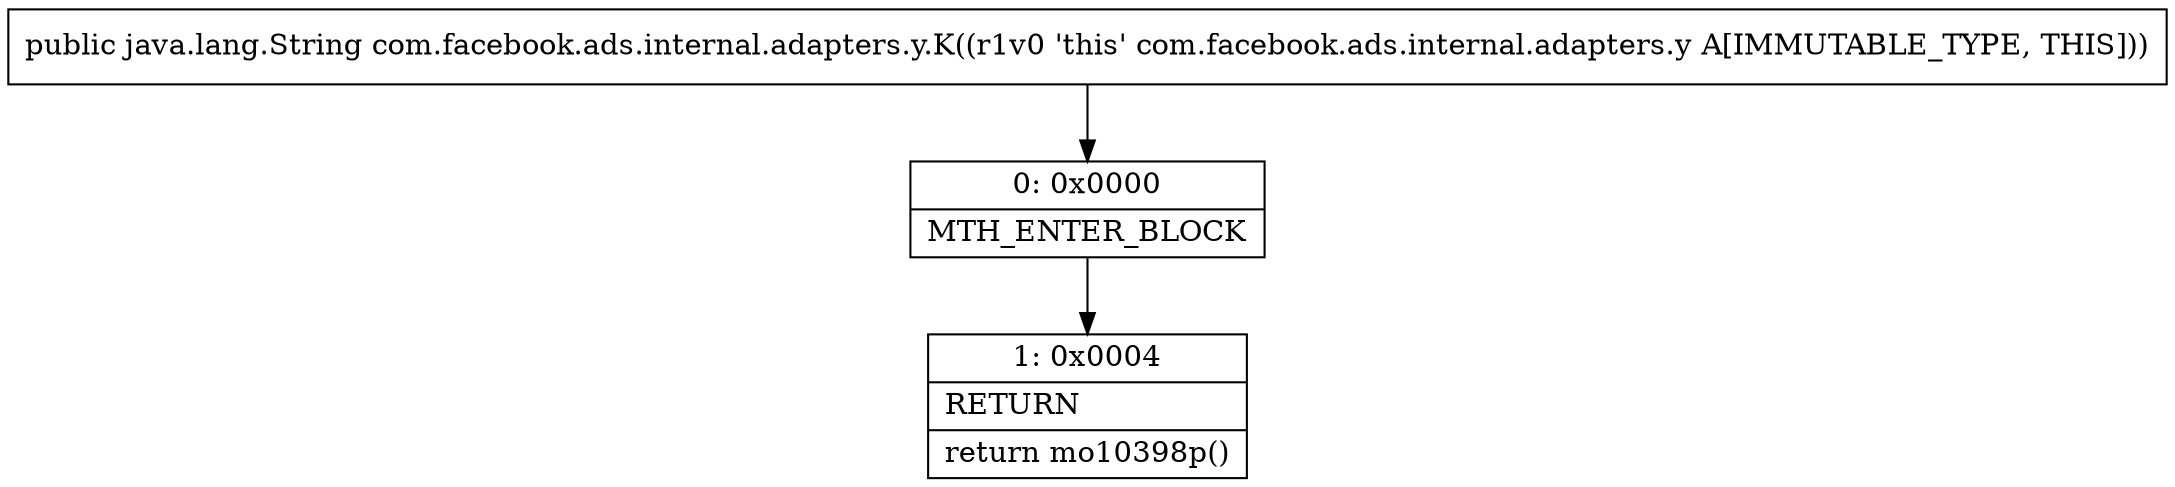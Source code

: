 digraph "CFG forcom.facebook.ads.internal.adapters.y.K()Ljava\/lang\/String;" {
Node_0 [shape=record,label="{0\:\ 0x0000|MTH_ENTER_BLOCK\l}"];
Node_1 [shape=record,label="{1\:\ 0x0004|RETURN\l|return mo10398p()\l}"];
MethodNode[shape=record,label="{public java.lang.String com.facebook.ads.internal.adapters.y.K((r1v0 'this' com.facebook.ads.internal.adapters.y A[IMMUTABLE_TYPE, THIS])) }"];
MethodNode -> Node_0;
Node_0 -> Node_1;
}

